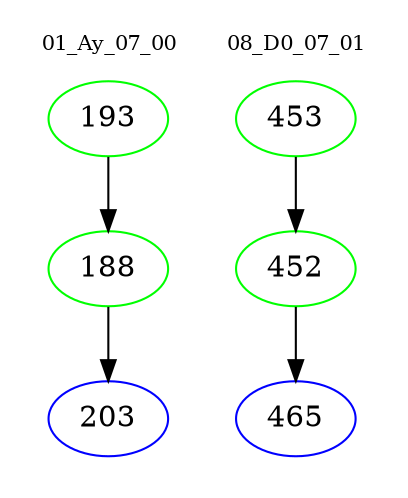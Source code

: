 digraph{
subgraph cluster_0 {
color = white
label = "01_Ay_07_00";
fontsize=10;
T0_193 [label="193", color="green"]
T0_193 -> T0_188 [color="black"]
T0_188 [label="188", color="green"]
T0_188 -> T0_203 [color="black"]
T0_203 [label="203", color="blue"]
}
subgraph cluster_1 {
color = white
label = "08_D0_07_01";
fontsize=10;
T1_453 [label="453", color="green"]
T1_453 -> T1_452 [color="black"]
T1_452 [label="452", color="green"]
T1_452 -> T1_465 [color="black"]
T1_465 [label="465", color="blue"]
}
}
